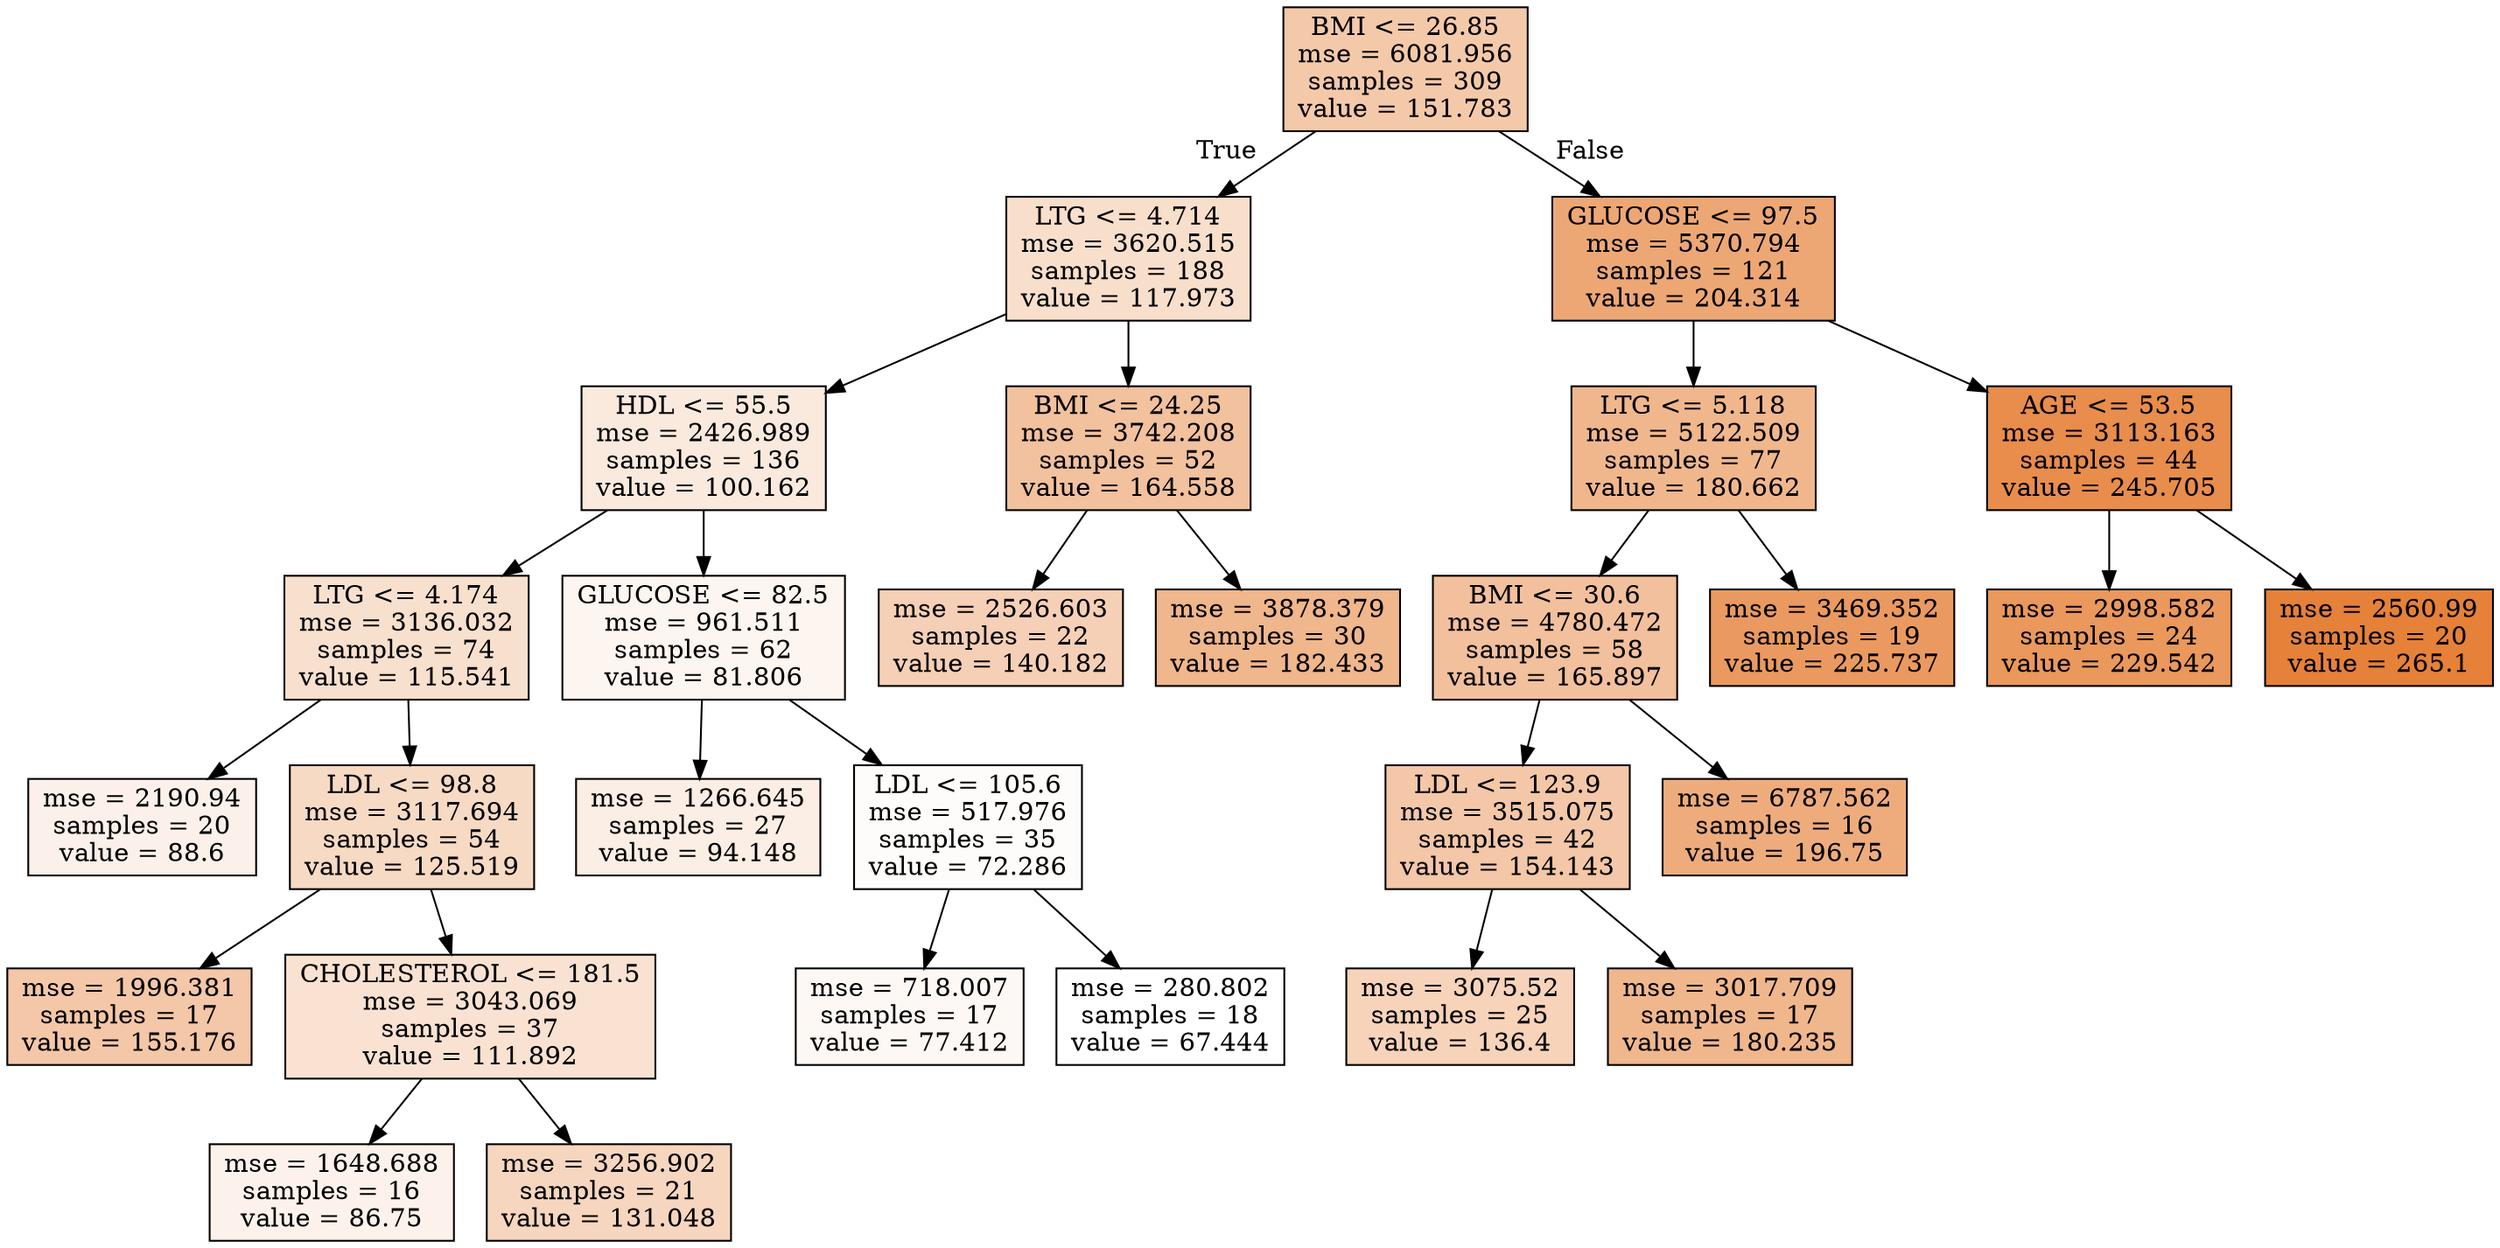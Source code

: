 digraph Tree {
node [shape=box, style="filled", color="black"] ;
0 [label="BMI <= 26.85\nmse = 6081.956\nsamples = 309\nvalue = 151.783", fillcolor="#e581396d"] ;
1 [label="LTG <= 4.714\nmse = 3620.515\nsamples = 188\nvalue = 117.973", fillcolor="#e5813941"] ;
0 -> 1 [labeldistance=2.5, labelangle=45, headlabel="True"] ;
2 [label="HDL <= 55.5\nmse = 2426.989\nsamples = 136\nvalue = 100.162", fillcolor="#e581392a"] ;
1 -> 2 ;
3 [label="LTG <= 4.174\nmse = 3136.032\nsamples = 74\nvalue = 115.541", fillcolor="#e581393e"] ;
2 -> 3 ;
4 [label="mse = 2190.94\nsamples = 20\nvalue = 88.6", fillcolor="#e581391b"] ;
3 -> 4 ;
5 [label="LDL <= 98.8\nmse = 3117.694\nsamples = 54\nvalue = 125.519", fillcolor="#e581394b"] ;
3 -> 5 ;
6 [label="mse = 1996.381\nsamples = 17\nvalue = 155.176", fillcolor="#e5813971"] ;
5 -> 6 ;
7 [label="CHOLESTEROL <= 181.5\nmse = 3043.069\nsamples = 37\nvalue = 111.892", fillcolor="#e5813939"] ;
5 -> 7 ;
8 [label="mse = 1648.688\nsamples = 16\nvalue = 86.75", fillcolor="#e5813919"] ;
7 -> 8 ;
9 [label="mse = 3256.902\nsamples = 21\nvalue = 131.048", fillcolor="#e5813952"] ;
7 -> 9 ;
10 [label="GLUCOSE <= 82.5\nmse = 961.511\nsamples = 62\nvalue = 81.806", fillcolor="#e5813913"] ;
2 -> 10 ;
11 [label="mse = 1266.645\nsamples = 27\nvalue = 94.148", fillcolor="#e5813922"] ;
10 -> 11 ;
12 [label="LDL <= 105.6\nmse = 517.976\nsamples = 35\nvalue = 72.286", fillcolor="#e5813906"] ;
10 -> 12 ;
13 [label="mse = 718.007\nsamples = 17\nvalue = 77.412", fillcolor="#e581390d"] ;
12 -> 13 ;
14 [label="mse = 280.802\nsamples = 18\nvalue = 67.444", fillcolor="#e5813900"] ;
12 -> 14 ;
15 [label="BMI <= 24.25\nmse = 3742.208\nsamples = 52\nvalue = 164.558", fillcolor="#e581397d"] ;
1 -> 15 ;
16 [label="mse = 2526.603\nsamples = 22\nvalue = 140.182", fillcolor="#e581395e"] ;
15 -> 16 ;
17 [label="mse = 3878.379\nsamples = 30\nvalue = 182.433", fillcolor="#e5813994"] ;
15 -> 17 ;
18 [label="GLUCOSE <= 97.5\nmse = 5370.794\nsamples = 121\nvalue = 204.314", fillcolor="#e58139b1"] ;
0 -> 18 [labeldistance=2.5, labelangle=-45, headlabel="False"] ;
19 [label="LTG <= 5.118\nmse = 5122.509\nsamples = 77\nvalue = 180.662", fillcolor="#e5813992"] ;
18 -> 19 ;
20 [label="BMI <= 30.6\nmse = 4780.472\nsamples = 58\nvalue = 165.897", fillcolor="#e581397f"] ;
19 -> 20 ;
21 [label="LDL <= 123.9\nmse = 3515.075\nsamples = 42\nvalue = 154.143", fillcolor="#e5813970"] ;
20 -> 21 ;
22 [label="mse = 3075.52\nsamples = 25\nvalue = 136.4", fillcolor="#e5813959"] ;
21 -> 22 ;
23 [label="mse = 3017.709\nsamples = 17\nvalue = 180.235", fillcolor="#e5813992"] ;
21 -> 23 ;
24 [label="mse = 6787.562\nsamples = 16\nvalue = 196.75", fillcolor="#e58139a7"] ;
20 -> 24 ;
25 [label="mse = 3469.352\nsamples = 19\nvalue = 225.737", fillcolor="#e58139cc"] ;
19 -> 25 ;
26 [label="AGE <= 53.5\nmse = 3113.163\nsamples = 44\nvalue = 245.705", fillcolor="#e58139e6"] ;
18 -> 26 ;
27 [label="mse = 2998.582\nsamples = 24\nvalue = 229.542", fillcolor="#e58139d1"] ;
26 -> 27 ;
28 [label="mse = 2560.99\nsamples = 20\nvalue = 265.1", fillcolor="#e58139ff"] ;
26 -> 28 ;
}